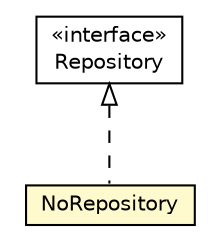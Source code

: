#!/usr/local/bin/dot
#
# Class diagram 
# Generated by UMLGraph version 5.1 (http://www.umlgraph.org/)
#

digraph G {
	edge [fontname="Helvetica",fontsize=10,labelfontname="Helvetica",labelfontsize=10];
	node [fontname="Helvetica",fontsize=10,shape=plaintext];
	nodesep=0.25;
	ranksep=0.5;
	// pt.ist.fenixframework.backend.jvstm.repository.Repository
	c109957 [label=<<table title="pt.ist.fenixframework.backend.jvstm.repository.Repository" border="0" cellborder="1" cellspacing="0" cellpadding="2" port="p" href="./Repository.html">
		<tr><td><table border="0" cellspacing="0" cellpadding="1">
<tr><td align="center" balign="center"> &#171;interface&#187; </td></tr>
<tr><td align="center" balign="center"> Repository </td></tr>
		</table></td></tr>
		</table>>, fontname="Helvetica", fontcolor="black", fontsize=10.0];
	// pt.ist.fenixframework.backend.jvstm.repository.NoRepository
	c109959 [label=<<table title="pt.ist.fenixframework.backend.jvstm.repository.NoRepository" border="0" cellborder="1" cellspacing="0" cellpadding="2" port="p" bgcolor="lemonChiffon" href="./NoRepository.html">
		<tr><td><table border="0" cellspacing="0" cellpadding="1">
<tr><td align="center" balign="center"> NoRepository </td></tr>
		</table></td></tr>
		</table>>, fontname="Helvetica", fontcolor="black", fontsize=10.0];
	//pt.ist.fenixframework.backend.jvstm.repository.NoRepository implements pt.ist.fenixframework.backend.jvstm.repository.Repository
	c109957:p -> c109959:p [dir=back,arrowtail=empty,style=dashed];
}

